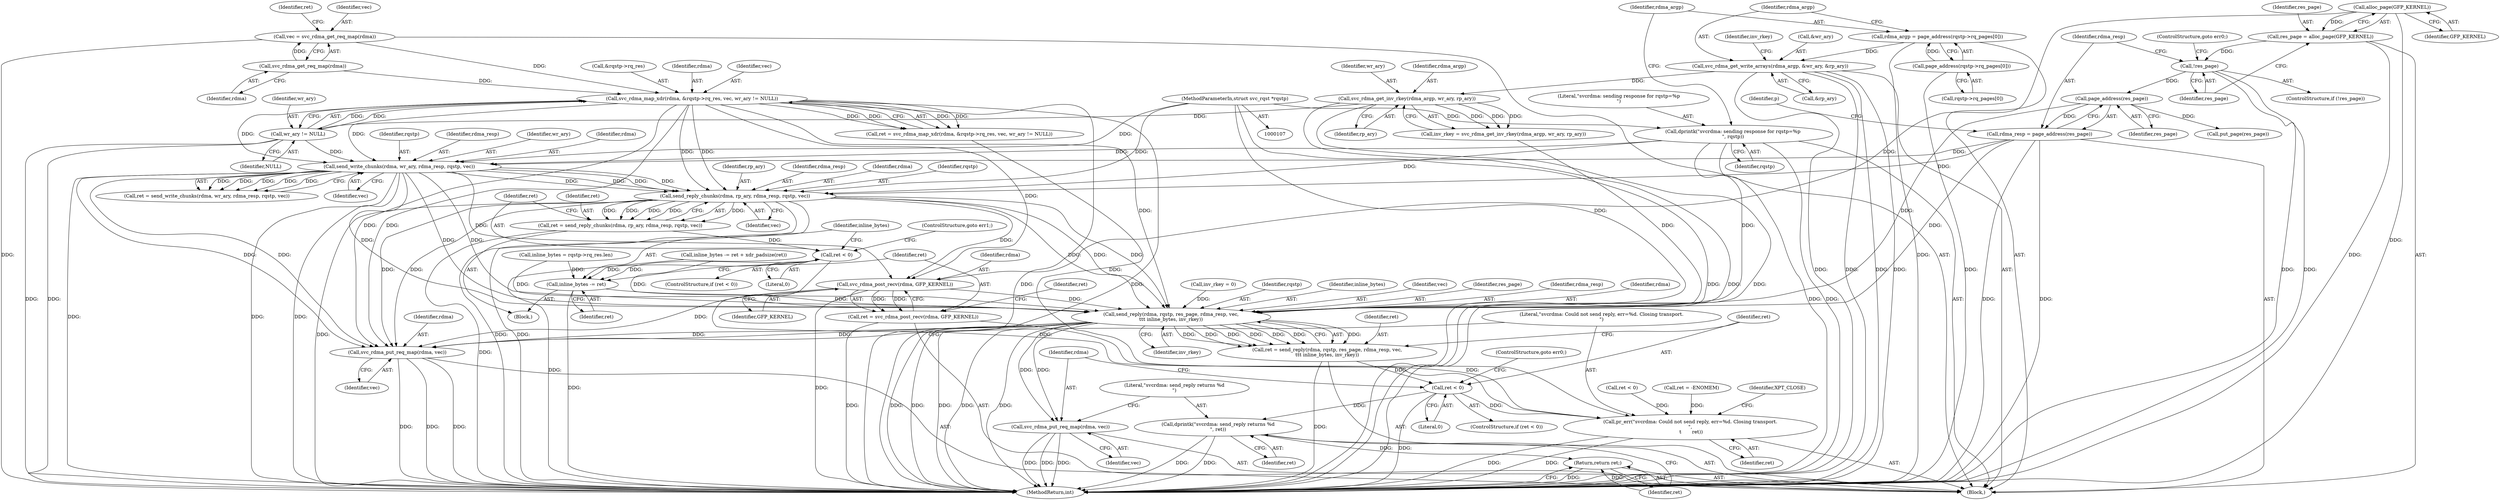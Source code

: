 digraph "1_linux_c70422f760c120480fee4de6c38804c72aa26bc1_40@API" {
"1000274" [label="(Call,send_reply_chunks(rdma, rp_ary, rdma_resp, rqstp, vec))"];
"1000252" [label="(Call,send_write_chunks(rdma, wr_ary, rdma_resp, rqstp, vec))"];
"1000162" [label="(Call,svc_rdma_map_xdr(rdma, &rqstp->rq_res, vec, wr_ary != NULL))"];
"1000158" [label="(Call,svc_rdma_get_req_map(rdma))"];
"1000156" [label="(Call,vec = svc_rdma_get_req_map(rdma))"];
"1000169" [label="(Call,wr_ary != NULL)"];
"1000152" [label="(Call,svc_rdma_get_inv_rkey(rdma_argp, wr_ary, rp_ary))"];
"1000137" [label="(Call,svc_rdma_get_write_arrays(rdma_argp, &wr_ary, &rp_ary))"];
"1000129" [label="(Call,rdma_argp = page_address(rqstp->rq_pages[0]))"];
"1000131" [label="(Call,page_address(rqstp->rq_pages[0]))"];
"1000194" [label="(Call,rdma_resp = page_address(res_page))"];
"1000196" [label="(Call,page_address(res_page))"];
"1000191" [label="(Call,!res_page)"];
"1000186" [label="(Call,res_page = alloc_page(GFP_KERNEL))"];
"1000188" [label="(Call,alloc_page(GFP_KERNEL))"];
"1000126" [label="(Call,dprintk(\"svcrdma: sending response for rqstp=%p\n\", rqstp))"];
"1000108" [label="(MethodParameterIn,struct svc_rqst *rqstp)"];
"1000272" [label="(Call,ret = send_reply_chunks(rdma, rp_ary, rdma_resp, rqstp, vec))"];
"1000281" [label="(Call,ret < 0)"];
"1000285" [label="(Call,inline_bytes -= ret)"];
"1000298" [label="(Call,send_reply(rdma, rqstp, res_page, rdma_resp, vec,\n\t\t\t inline_bytes, inv_rkey))"];
"1000296" [label="(Call,ret = send_reply(rdma, rqstp, res_page, rdma_resp, vec,\n\t\t\t inline_bytes, inv_rkey))"];
"1000307" [label="(Call,ret < 0)"];
"1000314" [label="(Call,dprintk(\"svcrdma: send_reply returns %d\n\", ret))"];
"1000317" [label="(Return,return ret;)"];
"1000326" [label="(Call,pr_err(\"svcrdma: Could not send reply, err=%d. Closing transport.\n\",\n \t       ret))"];
"1000311" [label="(Call,svc_rdma_put_req_map(rdma, vec))"];
"1000323" [label="(Call,svc_rdma_put_req_map(rdma, vec))"];
"1000290" [label="(Call,svc_rdma_post_recv(rdma, GFP_KERNEL))"];
"1000288" [label="(Call,ret = svc_rdma_post_recv(rdma, GFP_KERNEL))"];
"1000150" [label="(Call,inv_rkey = svc_rdma_get_inv_rkey(rdma_argp, wr_ary, rp_ary))"];
"1000175" [label="(Call,inline_bytes = rqstp->rq_res.len)"];
"1000143" [label="(Call,inv_rkey = 0)"];
"1000141" [label="(Call,&rp_ary)"];
"1000161" [label="(Identifier,ret)"];
"1000305" [label="(Identifier,inv_rkey)"];
"1000169" [label="(Call,wr_ary != NULL)"];
"1000159" [label="(Identifier,rdma)"];
"1000191" [label="(Call,!res_page)"];
"1000194" [label="(Call,rdma_resp = page_address(res_page))"];
"1000254" [label="(Identifier,wr_ary)"];
"1000253" [label="(Identifier,rdma)"];
"1000190" [label="(ControlStructure,if (!res_page))"];
"1000276" [label="(Identifier,rp_ary)"];
"1000274" [label="(Call,send_reply_chunks(rdma, rp_ary, rdma_resp, rqstp, vec))"];
"1000256" [label="(Identifier,rqstp)"];
"1000312" [label="(Identifier,rdma)"];
"1000308" [label="(Identifier,ret)"];
"1000281" [label="(Call,ret < 0)"];
"1000273" [label="(Identifier,ret)"];
"1000197" [label="(Identifier,res_page)"];
"1000277" [label="(Identifier,rdma_resp)"];
"1000279" [label="(Identifier,vec)"];
"1000196" [label="(Call,page_address(res_page))"];
"1000187" [label="(Identifier,res_page)"];
"1000127" [label="(Literal,\"svcrdma: sending response for rqstp=%p\n\")"];
"1000288" [label="(Call,ret = svc_rdma_post_recv(rdma, GFP_KERNEL))"];
"1000294" [label="(Identifier,ret)"];
"1000325" [label="(Identifier,vec)"];
"1000326" [label="(Call,pr_err(\"svcrdma: Could not send reply, err=%d. Closing transport.\n\",\n \t       ret))"];
"1000296" [label="(Call,ret = send_reply(rdma, rqstp, res_page, rdma_resp, vec,\n\t\t\t inline_bytes, inv_rkey))"];
"1000155" [label="(Identifier,rp_ary)"];
"1000162" [label="(Call,svc_rdma_map_xdr(rdma, &rqstp->rq_res, vec, wr_ary != NULL))"];
"1000275" [label="(Identifier,rdma)"];
"1000298" [label="(Call,send_reply(rdma, rqstp, res_page, rdma_resp, vec,\n\t\t\t inline_bytes, inv_rkey))"];
"1000128" [label="(Identifier,rqstp)"];
"1000309" [label="(Literal,0)"];
"1000300" [label="(Identifier,rqstp)"];
"1000131" [label="(Call,page_address(rqstp->rq_pages[0]))"];
"1000280" [label="(ControlStructure,if (ret < 0))"];
"1000323" [label="(Call,svc_rdma_put_req_map(rdma, vec))"];
"1000340" [label="(MethodReturn,int)"];
"1000317" [label="(Return,return ret;)"];
"1000284" [label="(ControlStructure,goto err1;)"];
"1000156" [label="(Call,vec = svc_rdma_get_req_map(rdma))"];
"1000304" [label="(Identifier,inline_bytes)"];
"1000250" [label="(Call,ret = send_write_chunks(rdma, wr_ary, rdma_resp, rqstp, vec))"];
"1000126" [label="(Call,dprintk(\"svcrdma: sending response for rqstp=%p\n\", rqstp))"];
"1000283" [label="(Literal,0)"];
"1000324" [label="(Identifier,rdma)"];
"1000168" [label="(Identifier,vec)"];
"1000314" [label="(Call,dprintk(\"svcrdma: send_reply returns %d\n\", ret))"];
"1000164" [label="(Call,&rqstp->rq_res)"];
"1000109" [label="(Block,)"];
"1000154" [label="(Identifier,wr_ary)"];
"1000186" [label="(Call,res_page = alloc_page(GFP_KERNEL))"];
"1000263" [label="(Call,inline_bytes -= ret + xdr_padsize(ret))"];
"1000307" [label="(Call,ret < 0)"];
"1000303" [label="(Identifier,vec)"];
"1000144" [label="(Identifier,inv_rkey)"];
"1000282" [label="(Identifier,ret)"];
"1000285" [label="(Call,inline_bytes -= ret)"];
"1000130" [label="(Identifier,rdma_argp)"];
"1000271" [label="(Block,)"];
"1000313" [label="(Identifier,vec)"];
"1000292" [label="(Identifier,GFP_KERNEL)"];
"1000287" [label="(Identifier,ret)"];
"1000182" [label="(Call,ret = -ENOMEM)"];
"1000189" [label="(Identifier,GFP_KERNEL)"];
"1000195" [label="(Identifier,rdma_resp)"];
"1000301" [label="(Identifier,res_page)"];
"1000192" [label="(Identifier,res_page)"];
"1000328" [label="(Identifier,ret)"];
"1000272" [label="(Call,ret = send_reply_chunks(rdma, rp_ary, rdma_resp, rqstp, vec))"];
"1000199" [label="(Identifier,p)"];
"1000330" [label="(Identifier,XPT_CLOSE)"];
"1000158" [label="(Call,svc_rdma_get_req_map(rdma))"];
"1000327" [label="(Literal,\"svcrdma: Could not send reply, err=%d. Closing transport.\n\")"];
"1000132" [label="(Call,rqstp->rq_pages[0])"];
"1000289" [label="(Identifier,ret)"];
"1000160" [label="(Call,ret = svc_rdma_map_xdr(rdma, &rqstp->rq_res, vec, wr_ary != NULL))"];
"1000318" [label="(Identifier,ret)"];
"1000315" [label="(Literal,\"svcrdma: send_reply returns %d\n\")"];
"1000139" [label="(Call,&wr_ary)"];
"1000153" [label="(Identifier,rdma_argp)"];
"1000278" [label="(Identifier,rqstp)"];
"1000311" [label="(Call,svc_rdma_put_req_map(rdma, vec))"];
"1000137" [label="(Call,svc_rdma_get_write_arrays(rdma_argp, &wr_ary, &rp_ary))"];
"1000171" [label="(Identifier,NULL)"];
"1000193" [label="(ControlStructure,goto err0;)"];
"1000157" [label="(Identifier,vec)"];
"1000257" [label="(Identifier,vec)"];
"1000310" [label="(ControlStructure,goto err0;)"];
"1000302" [label="(Identifier,rdma_resp)"];
"1000299" [label="(Identifier,rdma)"];
"1000138" [label="(Identifier,rdma_argp)"];
"1000152" [label="(Call,svc_rdma_get_inv_rkey(rdma_argp, wr_ary, rp_ary))"];
"1000297" [label="(Identifier,ret)"];
"1000170" [label="(Identifier,wr_ary)"];
"1000108" [label="(MethodParameterIn,struct svc_rqst *rqstp)"];
"1000291" [label="(Identifier,rdma)"];
"1000286" [label="(Identifier,inline_bytes)"];
"1000129" [label="(Call,rdma_argp = page_address(rqstp->rq_pages[0]))"];
"1000290" [label="(Call,svc_rdma_post_recv(rdma, GFP_KERNEL))"];
"1000306" [label="(ControlStructure,if (ret < 0))"];
"1000259" [label="(Call,ret < 0)"];
"1000188" [label="(Call,alloc_page(GFP_KERNEL))"];
"1000320" [label="(Call,put_page(res_page))"];
"1000163" [label="(Identifier,rdma)"];
"1000316" [label="(Identifier,ret)"];
"1000252" [label="(Call,send_write_chunks(rdma, wr_ary, rdma_resp, rqstp, vec))"];
"1000255" [label="(Identifier,rdma_resp)"];
"1000274" -> "1000272"  [label="AST: "];
"1000274" -> "1000279"  [label="CFG: "];
"1000275" -> "1000274"  [label="AST: "];
"1000276" -> "1000274"  [label="AST: "];
"1000277" -> "1000274"  [label="AST: "];
"1000278" -> "1000274"  [label="AST: "];
"1000279" -> "1000274"  [label="AST: "];
"1000272" -> "1000274"  [label="CFG: "];
"1000274" -> "1000340"  [label="DDG: "];
"1000274" -> "1000340"  [label="DDG: "];
"1000274" -> "1000340"  [label="DDG: "];
"1000274" -> "1000272"  [label="DDG: "];
"1000274" -> "1000272"  [label="DDG: "];
"1000274" -> "1000272"  [label="DDG: "];
"1000274" -> "1000272"  [label="DDG: "];
"1000274" -> "1000272"  [label="DDG: "];
"1000252" -> "1000274"  [label="DDG: "];
"1000252" -> "1000274"  [label="DDG: "];
"1000252" -> "1000274"  [label="DDG: "];
"1000252" -> "1000274"  [label="DDG: "];
"1000162" -> "1000274"  [label="DDG: "];
"1000162" -> "1000274"  [label="DDG: "];
"1000194" -> "1000274"  [label="DDG: "];
"1000126" -> "1000274"  [label="DDG: "];
"1000108" -> "1000274"  [label="DDG: "];
"1000274" -> "1000290"  [label="DDG: "];
"1000274" -> "1000298"  [label="DDG: "];
"1000274" -> "1000298"  [label="DDG: "];
"1000274" -> "1000298"  [label="DDG: "];
"1000274" -> "1000323"  [label="DDG: "];
"1000274" -> "1000323"  [label="DDG: "];
"1000252" -> "1000250"  [label="AST: "];
"1000252" -> "1000257"  [label="CFG: "];
"1000253" -> "1000252"  [label="AST: "];
"1000254" -> "1000252"  [label="AST: "];
"1000255" -> "1000252"  [label="AST: "];
"1000256" -> "1000252"  [label="AST: "];
"1000257" -> "1000252"  [label="AST: "];
"1000250" -> "1000252"  [label="CFG: "];
"1000252" -> "1000340"  [label="DDG: "];
"1000252" -> "1000340"  [label="DDG: "];
"1000252" -> "1000340"  [label="DDG: "];
"1000252" -> "1000250"  [label="DDG: "];
"1000252" -> "1000250"  [label="DDG: "];
"1000252" -> "1000250"  [label="DDG: "];
"1000252" -> "1000250"  [label="DDG: "];
"1000252" -> "1000250"  [label="DDG: "];
"1000162" -> "1000252"  [label="DDG: "];
"1000162" -> "1000252"  [label="DDG: "];
"1000169" -> "1000252"  [label="DDG: "];
"1000194" -> "1000252"  [label="DDG: "];
"1000126" -> "1000252"  [label="DDG: "];
"1000108" -> "1000252"  [label="DDG: "];
"1000252" -> "1000290"  [label="DDG: "];
"1000252" -> "1000298"  [label="DDG: "];
"1000252" -> "1000298"  [label="DDG: "];
"1000252" -> "1000298"  [label="DDG: "];
"1000252" -> "1000323"  [label="DDG: "];
"1000252" -> "1000323"  [label="DDG: "];
"1000162" -> "1000160"  [label="AST: "];
"1000162" -> "1000169"  [label="CFG: "];
"1000163" -> "1000162"  [label="AST: "];
"1000164" -> "1000162"  [label="AST: "];
"1000168" -> "1000162"  [label="AST: "];
"1000169" -> "1000162"  [label="AST: "];
"1000160" -> "1000162"  [label="CFG: "];
"1000162" -> "1000340"  [label="DDG: "];
"1000162" -> "1000340"  [label="DDG: "];
"1000162" -> "1000160"  [label="DDG: "];
"1000162" -> "1000160"  [label="DDG: "];
"1000162" -> "1000160"  [label="DDG: "];
"1000162" -> "1000160"  [label="DDG: "];
"1000158" -> "1000162"  [label="DDG: "];
"1000156" -> "1000162"  [label="DDG: "];
"1000169" -> "1000162"  [label="DDG: "];
"1000169" -> "1000162"  [label="DDG: "];
"1000162" -> "1000290"  [label="DDG: "];
"1000162" -> "1000298"  [label="DDG: "];
"1000162" -> "1000323"  [label="DDG: "];
"1000162" -> "1000323"  [label="DDG: "];
"1000158" -> "1000156"  [label="AST: "];
"1000158" -> "1000159"  [label="CFG: "];
"1000159" -> "1000158"  [label="AST: "];
"1000156" -> "1000158"  [label="CFG: "];
"1000158" -> "1000156"  [label="DDG: "];
"1000156" -> "1000109"  [label="AST: "];
"1000157" -> "1000156"  [label="AST: "];
"1000161" -> "1000156"  [label="CFG: "];
"1000156" -> "1000340"  [label="DDG: "];
"1000169" -> "1000171"  [label="CFG: "];
"1000170" -> "1000169"  [label="AST: "];
"1000171" -> "1000169"  [label="AST: "];
"1000169" -> "1000340"  [label="DDG: "];
"1000169" -> "1000340"  [label="DDG: "];
"1000152" -> "1000169"  [label="DDG: "];
"1000152" -> "1000150"  [label="AST: "];
"1000152" -> "1000155"  [label="CFG: "];
"1000153" -> "1000152"  [label="AST: "];
"1000154" -> "1000152"  [label="AST: "];
"1000155" -> "1000152"  [label="AST: "];
"1000150" -> "1000152"  [label="CFG: "];
"1000152" -> "1000340"  [label="DDG: "];
"1000152" -> "1000340"  [label="DDG: "];
"1000152" -> "1000150"  [label="DDG: "];
"1000152" -> "1000150"  [label="DDG: "];
"1000152" -> "1000150"  [label="DDG: "];
"1000137" -> "1000152"  [label="DDG: "];
"1000137" -> "1000109"  [label="AST: "];
"1000137" -> "1000141"  [label="CFG: "];
"1000138" -> "1000137"  [label="AST: "];
"1000139" -> "1000137"  [label="AST: "];
"1000141" -> "1000137"  [label="AST: "];
"1000144" -> "1000137"  [label="CFG: "];
"1000137" -> "1000340"  [label="DDG: "];
"1000137" -> "1000340"  [label="DDG: "];
"1000137" -> "1000340"  [label="DDG: "];
"1000137" -> "1000340"  [label="DDG: "];
"1000129" -> "1000137"  [label="DDG: "];
"1000129" -> "1000109"  [label="AST: "];
"1000129" -> "1000131"  [label="CFG: "];
"1000130" -> "1000129"  [label="AST: "];
"1000131" -> "1000129"  [label="AST: "];
"1000138" -> "1000129"  [label="CFG: "];
"1000129" -> "1000340"  [label="DDG: "];
"1000131" -> "1000129"  [label="DDG: "];
"1000131" -> "1000132"  [label="CFG: "];
"1000132" -> "1000131"  [label="AST: "];
"1000131" -> "1000340"  [label="DDG: "];
"1000194" -> "1000109"  [label="AST: "];
"1000194" -> "1000196"  [label="CFG: "];
"1000195" -> "1000194"  [label="AST: "];
"1000196" -> "1000194"  [label="AST: "];
"1000199" -> "1000194"  [label="CFG: "];
"1000194" -> "1000340"  [label="DDG: "];
"1000194" -> "1000340"  [label="DDG: "];
"1000196" -> "1000194"  [label="DDG: "];
"1000194" -> "1000298"  [label="DDG: "];
"1000196" -> "1000197"  [label="CFG: "];
"1000197" -> "1000196"  [label="AST: "];
"1000191" -> "1000196"  [label="DDG: "];
"1000196" -> "1000298"  [label="DDG: "];
"1000196" -> "1000320"  [label="DDG: "];
"1000191" -> "1000190"  [label="AST: "];
"1000191" -> "1000192"  [label="CFG: "];
"1000192" -> "1000191"  [label="AST: "];
"1000193" -> "1000191"  [label="CFG: "];
"1000195" -> "1000191"  [label="CFG: "];
"1000191" -> "1000340"  [label="DDG: "];
"1000191" -> "1000340"  [label="DDG: "];
"1000186" -> "1000191"  [label="DDG: "];
"1000186" -> "1000109"  [label="AST: "];
"1000186" -> "1000188"  [label="CFG: "];
"1000187" -> "1000186"  [label="AST: "];
"1000188" -> "1000186"  [label="AST: "];
"1000192" -> "1000186"  [label="CFG: "];
"1000186" -> "1000340"  [label="DDG: "];
"1000188" -> "1000186"  [label="DDG: "];
"1000188" -> "1000189"  [label="CFG: "];
"1000189" -> "1000188"  [label="AST: "];
"1000188" -> "1000340"  [label="DDG: "];
"1000188" -> "1000290"  [label="DDG: "];
"1000126" -> "1000109"  [label="AST: "];
"1000126" -> "1000128"  [label="CFG: "];
"1000127" -> "1000126"  [label="AST: "];
"1000128" -> "1000126"  [label="AST: "];
"1000130" -> "1000126"  [label="CFG: "];
"1000126" -> "1000340"  [label="DDG: "];
"1000126" -> "1000340"  [label="DDG: "];
"1000108" -> "1000126"  [label="DDG: "];
"1000126" -> "1000298"  [label="DDG: "];
"1000108" -> "1000107"  [label="AST: "];
"1000108" -> "1000340"  [label="DDG: "];
"1000108" -> "1000298"  [label="DDG: "];
"1000272" -> "1000271"  [label="AST: "];
"1000273" -> "1000272"  [label="AST: "];
"1000282" -> "1000272"  [label="CFG: "];
"1000272" -> "1000340"  [label="DDG: "];
"1000272" -> "1000281"  [label="DDG: "];
"1000281" -> "1000280"  [label="AST: "];
"1000281" -> "1000283"  [label="CFG: "];
"1000282" -> "1000281"  [label="AST: "];
"1000283" -> "1000281"  [label="AST: "];
"1000284" -> "1000281"  [label="CFG: "];
"1000286" -> "1000281"  [label="CFG: "];
"1000281" -> "1000340"  [label="DDG: "];
"1000281" -> "1000285"  [label="DDG: "];
"1000281" -> "1000326"  [label="DDG: "];
"1000285" -> "1000271"  [label="AST: "];
"1000285" -> "1000287"  [label="CFG: "];
"1000286" -> "1000285"  [label="AST: "];
"1000287" -> "1000285"  [label="AST: "];
"1000289" -> "1000285"  [label="CFG: "];
"1000285" -> "1000340"  [label="DDG: "];
"1000263" -> "1000285"  [label="DDG: "];
"1000175" -> "1000285"  [label="DDG: "];
"1000285" -> "1000298"  [label="DDG: "];
"1000298" -> "1000296"  [label="AST: "];
"1000298" -> "1000305"  [label="CFG: "];
"1000299" -> "1000298"  [label="AST: "];
"1000300" -> "1000298"  [label="AST: "];
"1000301" -> "1000298"  [label="AST: "];
"1000302" -> "1000298"  [label="AST: "];
"1000303" -> "1000298"  [label="AST: "];
"1000304" -> "1000298"  [label="AST: "];
"1000305" -> "1000298"  [label="AST: "];
"1000296" -> "1000298"  [label="CFG: "];
"1000298" -> "1000340"  [label="DDG: "];
"1000298" -> "1000340"  [label="DDG: "];
"1000298" -> "1000340"  [label="DDG: "];
"1000298" -> "1000340"  [label="DDG: "];
"1000298" -> "1000340"  [label="DDG: "];
"1000298" -> "1000296"  [label="DDG: "];
"1000298" -> "1000296"  [label="DDG: "];
"1000298" -> "1000296"  [label="DDG: "];
"1000298" -> "1000296"  [label="DDG: "];
"1000298" -> "1000296"  [label="DDG: "];
"1000298" -> "1000296"  [label="DDG: "];
"1000298" -> "1000296"  [label="DDG: "];
"1000290" -> "1000298"  [label="DDG: "];
"1000263" -> "1000298"  [label="DDG: "];
"1000175" -> "1000298"  [label="DDG: "];
"1000150" -> "1000298"  [label="DDG: "];
"1000143" -> "1000298"  [label="DDG: "];
"1000298" -> "1000311"  [label="DDG: "];
"1000298" -> "1000311"  [label="DDG: "];
"1000298" -> "1000323"  [label="DDG: "];
"1000298" -> "1000323"  [label="DDG: "];
"1000296" -> "1000109"  [label="AST: "];
"1000297" -> "1000296"  [label="AST: "];
"1000308" -> "1000296"  [label="CFG: "];
"1000296" -> "1000340"  [label="DDG: "];
"1000296" -> "1000307"  [label="DDG: "];
"1000307" -> "1000306"  [label="AST: "];
"1000307" -> "1000309"  [label="CFG: "];
"1000308" -> "1000307"  [label="AST: "];
"1000309" -> "1000307"  [label="AST: "];
"1000310" -> "1000307"  [label="CFG: "];
"1000312" -> "1000307"  [label="CFG: "];
"1000307" -> "1000340"  [label="DDG: "];
"1000307" -> "1000314"  [label="DDG: "];
"1000307" -> "1000326"  [label="DDG: "];
"1000314" -> "1000109"  [label="AST: "];
"1000314" -> "1000316"  [label="CFG: "];
"1000315" -> "1000314"  [label="AST: "];
"1000316" -> "1000314"  [label="AST: "];
"1000318" -> "1000314"  [label="CFG: "];
"1000314" -> "1000340"  [label="DDG: "];
"1000314" -> "1000340"  [label="DDG: "];
"1000314" -> "1000317"  [label="DDG: "];
"1000317" -> "1000109"  [label="AST: "];
"1000317" -> "1000318"  [label="CFG: "];
"1000318" -> "1000317"  [label="AST: "];
"1000340" -> "1000317"  [label="CFG: "];
"1000317" -> "1000340"  [label="DDG: "];
"1000318" -> "1000317"  [label="DDG: "];
"1000326" -> "1000109"  [label="AST: "];
"1000326" -> "1000328"  [label="CFG: "];
"1000327" -> "1000326"  [label="AST: "];
"1000328" -> "1000326"  [label="AST: "];
"1000330" -> "1000326"  [label="CFG: "];
"1000326" -> "1000340"  [label="DDG: "];
"1000326" -> "1000340"  [label="DDG: "];
"1000259" -> "1000326"  [label="DDG: "];
"1000288" -> "1000326"  [label="DDG: "];
"1000160" -> "1000326"  [label="DDG: "];
"1000182" -> "1000326"  [label="DDG: "];
"1000311" -> "1000109"  [label="AST: "];
"1000311" -> "1000313"  [label="CFG: "];
"1000312" -> "1000311"  [label="AST: "];
"1000313" -> "1000311"  [label="AST: "];
"1000315" -> "1000311"  [label="CFG: "];
"1000311" -> "1000340"  [label="DDG: "];
"1000311" -> "1000340"  [label="DDG: "];
"1000311" -> "1000340"  [label="DDG: "];
"1000323" -> "1000109"  [label="AST: "];
"1000323" -> "1000325"  [label="CFG: "];
"1000324" -> "1000323"  [label="AST: "];
"1000325" -> "1000323"  [label="AST: "];
"1000327" -> "1000323"  [label="CFG: "];
"1000323" -> "1000340"  [label="DDG: "];
"1000323" -> "1000340"  [label="DDG: "];
"1000323" -> "1000340"  [label="DDG: "];
"1000290" -> "1000323"  [label="DDG: "];
"1000290" -> "1000288"  [label="AST: "];
"1000290" -> "1000292"  [label="CFG: "];
"1000291" -> "1000290"  [label="AST: "];
"1000292" -> "1000290"  [label="AST: "];
"1000288" -> "1000290"  [label="CFG: "];
"1000290" -> "1000340"  [label="DDG: "];
"1000290" -> "1000288"  [label="DDG: "];
"1000290" -> "1000288"  [label="DDG: "];
"1000288" -> "1000109"  [label="AST: "];
"1000289" -> "1000288"  [label="AST: "];
"1000294" -> "1000288"  [label="CFG: "];
"1000288" -> "1000340"  [label="DDG: "];
}
